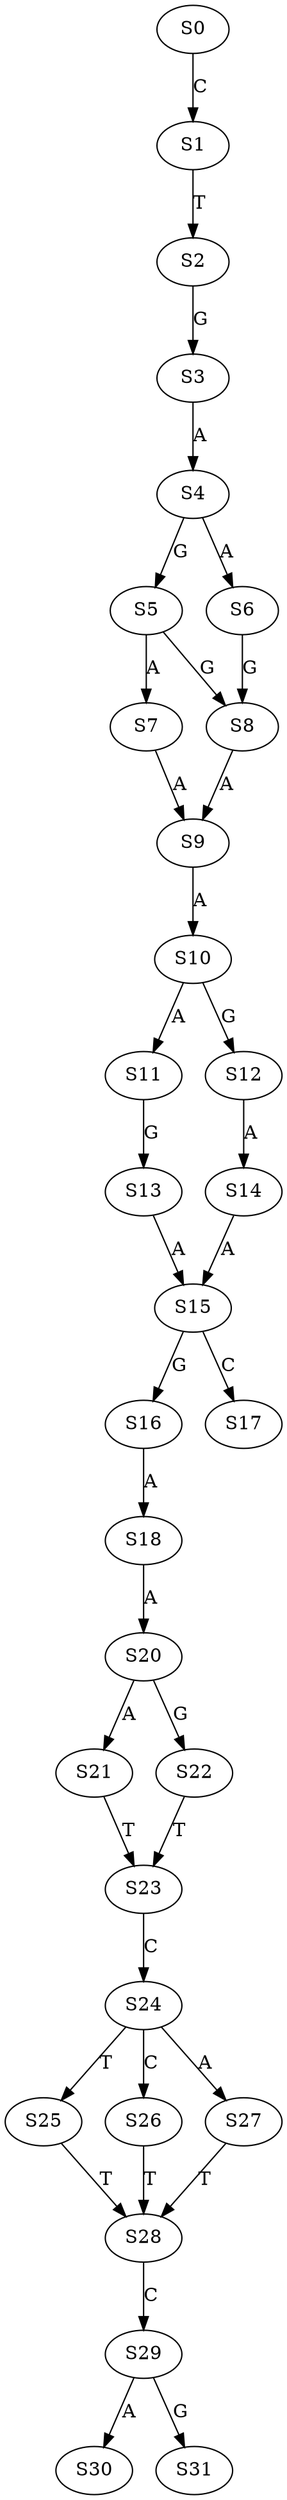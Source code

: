 strict digraph  {
	S0 -> S1 [ label = C ];
	S1 -> S2 [ label = T ];
	S2 -> S3 [ label = G ];
	S3 -> S4 [ label = A ];
	S4 -> S5 [ label = G ];
	S4 -> S6 [ label = A ];
	S5 -> S7 [ label = A ];
	S5 -> S8 [ label = G ];
	S6 -> S8 [ label = G ];
	S7 -> S9 [ label = A ];
	S8 -> S9 [ label = A ];
	S9 -> S10 [ label = A ];
	S10 -> S11 [ label = A ];
	S10 -> S12 [ label = G ];
	S11 -> S13 [ label = G ];
	S12 -> S14 [ label = A ];
	S13 -> S15 [ label = A ];
	S14 -> S15 [ label = A ];
	S15 -> S16 [ label = G ];
	S15 -> S17 [ label = C ];
	S16 -> S18 [ label = A ];
	S18 -> S20 [ label = A ];
	S20 -> S21 [ label = A ];
	S20 -> S22 [ label = G ];
	S21 -> S23 [ label = T ];
	S22 -> S23 [ label = T ];
	S23 -> S24 [ label = C ];
	S24 -> S25 [ label = T ];
	S24 -> S26 [ label = C ];
	S24 -> S27 [ label = A ];
	S25 -> S28 [ label = T ];
	S26 -> S28 [ label = T ];
	S27 -> S28 [ label = T ];
	S28 -> S29 [ label = C ];
	S29 -> S30 [ label = A ];
	S29 -> S31 [ label = G ];
}
